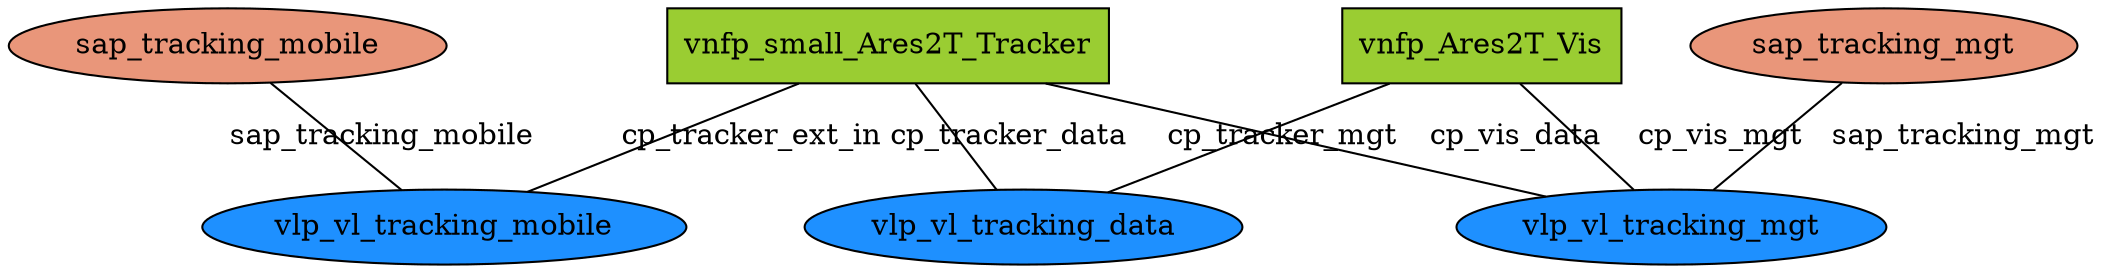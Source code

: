 strict graph G {
  splines=false;
  overlap=false;
  mindist=2.0;
  2056075535 [ label="vnfp_small_Ares2T_Tracker" shape="box" style="filled" fillcolor="yellowgreen" ];
  1169940735 [ label="vnfp_Ares2T_Vis" shape="box" style="filled" fillcolor="yellowgreen" ];
  1228317574 [ label="vlp_vl_tracking_mobile" shape="oval" style="filled" fillcolor="dodgerblue" ];
  -1844810866 [ label="vlp_vl_tracking_data" shape="oval" style="filled" fillcolor="dodgerblue" ];
  -2137711178 [ label="vlp_vl_tracking_mgt" shape="oval" style="filled" fillcolor="dodgerblue" ];
  -734211891 [ label="sap_tracking_mobile" shape="oval" style="filled" fillcolor="darksalmon" ];
  1141657039 [ label="sap_tracking_mgt" shape="oval" style="filled" fillcolor="darksalmon" ];
  2056075535 -- 1228317574 [ label="cp_tracker_ext_in" ];
  2056075535 -- -1844810866 [ label="cp_tracker_data" ];
  2056075535 -- -2137711178 [ label="cp_tracker_mgt" ];
  1169940735 -- -1844810866 [ label="cp_vis_data" ];
  1169940735 -- -2137711178 [ label="cp_vis_mgt" ];
  -734211891 -- 1228317574 [ label="sap_tracking_mobile" ];
  1141657039 -- -2137711178 [ label="sap_tracking_mgt" ];
}
